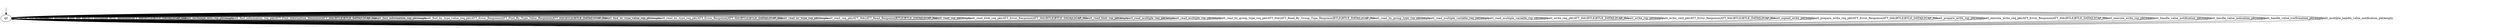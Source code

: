 digraph tlkapp_controller_selected_07_15ll {
q0 [label="q0"];
q0 -> q0  [label="att_error_rsp_pkt/empty"];
q0 -> q0  [label="att_exchange_mtu_req_pkt/ATT_Exchange_MTU_Response|ATT_Hdr|BTLE|BTLE_DATA|L2CAP_Hdr"];
q0 -> q0  [label="att_exchange_mtu_rsp_pkt/empty"];
q0 -> q0  [label="att_find_information_req_pkt/ATT_Find_Information_Response|ATT_Hdr|BTLE|BTLE_DATA|L2CAP_Hdr"];
q0 -> q0  [label="att_find_information_rsp_pkt/empty"];
q0 -> q0  [label="att_find_by_type_value_req_pkt/ATT_Error_Response|ATT_Find_By_Type_Value_Response|ATT_Hdr|BTLE|BTLE_DATA|L2CAP_Hdr"];
q0 -> q0  [label="att_find_by_type_value_rsp_pkt/empty"];
q0 -> q0  [label="att_read_by_type_req_pkt/ATT_Error_Response|ATT_Hdr|BTLE|BTLE_DATA|L2CAP_Hdr"];
q0 -> q0  [label="att_read_by_type_rsp_pkt/empty"];
q0 -> q0  [label="att_read_req_pkt/ATT_Hdr|ATT_Read_Response|BTLE|BTLE_DATA|L2CAP_Hdr"];
q0 -> q0  [label="att_read_rsp_pkt/empty"];
q0 -> q0  [label="att_read_blob_req_pkt/ATT_Error_Response|ATT_Hdr|BTLE|BTLE_DATA|L2CAP_Hdr"];
q0 -> q0  [label="att_read_blob_rsp_pkt/empty"];
q0 -> q0  [label="att_read_multiple_req_pkt/empty"];
q0 -> q0  [label="att_read_multiple_rsp_pkt/empty"];
q0 -> q0  [label="att_read_by_group_type_req_pkt/ATT_Hdr|ATT_Read_By_Group_Type_Response|BTLE|BTLE_DATA|L2CAP_Hdr"];
q0 -> q0  [label="att_read_by_group_type_rsp_pkt/empty"];
q0 -> q0  [label="att_read_multiple_variable_req_pkt/empty"];
q0 -> q0  [label="att_read_multiple_variable_rsp_pkt/empty"];
q0 -> q0  [label="att_write_req_pkt/ATT_Hdr|BTLE|BTLE_DATA|L2CAP_Hdr"];
q0 -> q0  [label="att_write_rsp_pkt/empty"];
q0 -> q0  [label="att_write_cmd_pkt/ATT_Error_Response|ATT_Hdr|BTLE|BTLE_DATA|L2CAP_Hdr"];
q0 -> q0  [label="att_signed_write_pkt/empty"];
q0 -> q0  [label="att_prepare_write_req_pkt/ATT_Error_Response|ATT_Hdr|BTLE|BTLE_DATA|L2CAP_Hdr"];
q0 -> q0  [label="att_prepare_write_rsp_pkt/empty"];
q0 -> q0  [label="att_execute_write_req_pkt/ATT_Error_Response|ATT_Hdr|BTLE|BTLE_DATA|L2CAP_Hdr"];
q0 -> q0  [label="att_execute_write_rsp_pkt/empty"];
q0 -> q0  [label="att_handle_value_notification_pkt/empty"];
q0 -> q0  [label="att_handle_value_indication_pkt/empty"];
q0 -> q0  [label="att_handle_value_confirmation_pkt/empty"];
q0 -> q0  [label="att_multiple_handle_value_notification_pkt/empty"];
__start0 [label="", shape=none];
__start0 -> q0  [label=""];
}
